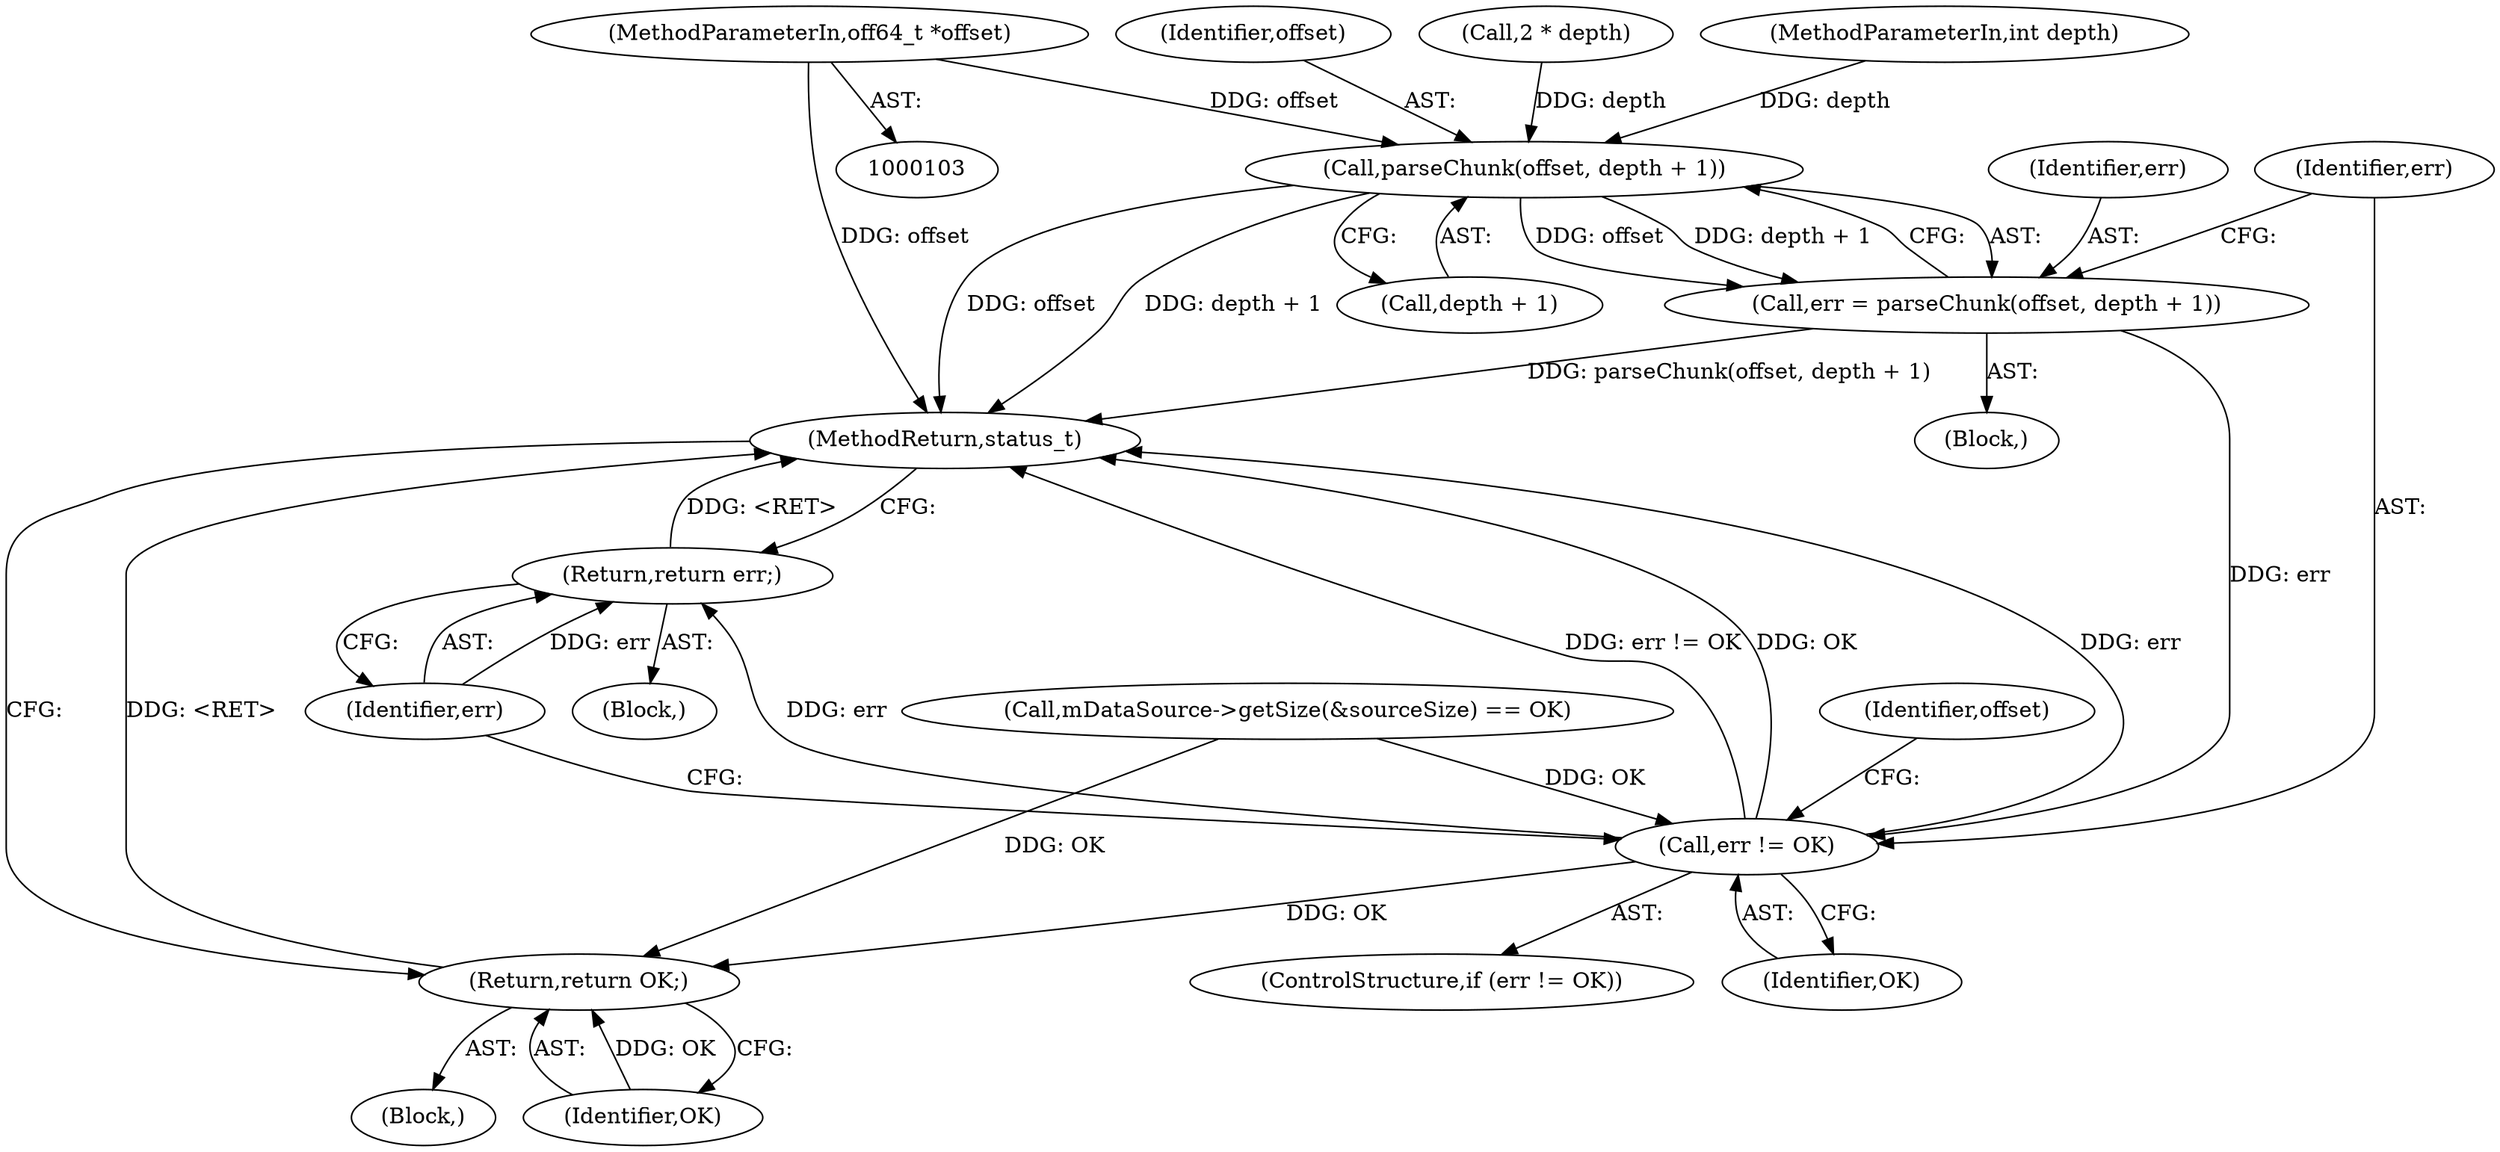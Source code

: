 digraph "0_Android_f4a88c8ed4f8186b3d6e2852993e063fc33ff231@pointer" {
"1000104" [label="(MethodParameterIn,off64_t *offset)"];
"1000343" [label="(Call,parseChunk(offset, depth + 1))"];
"1000341" [label="(Call,err = parseChunk(offset, depth + 1))"];
"1000349" [label="(Call,err != OK)"];
"1000353" [label="(Return,return err;)"];
"1000363" [label="(Return,return OK;)"];
"1000105" [label="(MethodParameterIn,int depth)"];
"1000339" [label="(Block,)"];
"1000344" [label="(Identifier,offset)"];
"1000322" [label="(Block,)"];
"1000348" [label="(ControlStructure,if (err != OK))"];
"1000350" [label="(Identifier,err)"];
"1000354" [label="(Identifier,err)"];
"1000353" [label="(Return,return err;)"];
"1000352" [label="(Block,)"];
"1000342" [label="(Identifier,err)"];
"1000364" [label="(Identifier,OK)"];
"1000250" [label="(Call,2 * depth)"];
"1000343" [label="(Call,parseChunk(offset, depth + 1))"];
"1002911" [label="(MethodReturn,status_t)"];
"1000363" [label="(Return,return OK;)"];
"1000341" [label="(Call,err = parseChunk(offset, depth + 1))"];
"1000351" [label="(Identifier,OK)"];
"1000349" [label="(Call,err != OK)"];
"1000191" [label="(Call,mDataSource->getSize(&sourceSize) == OK)"];
"1000337" [label="(Identifier,offset)"];
"1000104" [label="(MethodParameterIn,off64_t *offset)"];
"1000345" [label="(Call,depth + 1)"];
"1000104" -> "1000103"  [label="AST: "];
"1000104" -> "1002911"  [label="DDG: offset"];
"1000104" -> "1000343"  [label="DDG: offset"];
"1000343" -> "1000341"  [label="AST: "];
"1000343" -> "1000345"  [label="CFG: "];
"1000344" -> "1000343"  [label="AST: "];
"1000345" -> "1000343"  [label="AST: "];
"1000341" -> "1000343"  [label="CFG: "];
"1000343" -> "1002911"  [label="DDG: offset"];
"1000343" -> "1002911"  [label="DDG: depth + 1"];
"1000343" -> "1000341"  [label="DDG: offset"];
"1000343" -> "1000341"  [label="DDG: depth + 1"];
"1000250" -> "1000343"  [label="DDG: depth"];
"1000105" -> "1000343"  [label="DDG: depth"];
"1000341" -> "1000339"  [label="AST: "];
"1000342" -> "1000341"  [label="AST: "];
"1000350" -> "1000341"  [label="CFG: "];
"1000341" -> "1002911"  [label="DDG: parseChunk(offset, depth + 1)"];
"1000341" -> "1000349"  [label="DDG: err"];
"1000349" -> "1000348"  [label="AST: "];
"1000349" -> "1000351"  [label="CFG: "];
"1000350" -> "1000349"  [label="AST: "];
"1000351" -> "1000349"  [label="AST: "];
"1000337" -> "1000349"  [label="CFG: "];
"1000354" -> "1000349"  [label="CFG: "];
"1000349" -> "1002911"  [label="DDG: err != OK"];
"1000349" -> "1002911"  [label="DDG: OK"];
"1000349" -> "1002911"  [label="DDG: err"];
"1000191" -> "1000349"  [label="DDG: OK"];
"1000349" -> "1000353"  [label="DDG: err"];
"1000349" -> "1000363"  [label="DDG: OK"];
"1000353" -> "1000352"  [label="AST: "];
"1000353" -> "1000354"  [label="CFG: "];
"1000354" -> "1000353"  [label="AST: "];
"1002911" -> "1000353"  [label="CFG: "];
"1000353" -> "1002911"  [label="DDG: <RET>"];
"1000354" -> "1000353"  [label="DDG: err"];
"1000363" -> "1000322"  [label="AST: "];
"1000363" -> "1000364"  [label="CFG: "];
"1000364" -> "1000363"  [label="AST: "];
"1002911" -> "1000363"  [label="CFG: "];
"1000363" -> "1002911"  [label="DDG: <RET>"];
"1000364" -> "1000363"  [label="DDG: OK"];
"1000191" -> "1000363"  [label="DDG: OK"];
}
